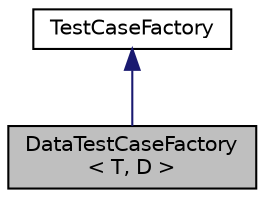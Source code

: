 digraph "DataTestCaseFactory&lt; T, D &gt;"
{
 // LATEX_PDF_SIZE
  edge [fontname="Helvetica",fontsize="10",labelfontname="Helvetica",labelfontsize="10"];
  node [fontname="Helvetica",fontsize="10",shape=record];
  Node1 [label="DataTestCaseFactory\l\< T, D \>",height=0.2,width=0.4,color="black", fillcolor="grey75", style="filled", fontcolor="black",tooltip="Implementation of a test case factory to create data test cases."];
  Node2 -> Node1 [dir="back",color="midnightblue",fontsize="10",style="solid",fontname="Helvetica"];
  Node2 [label="TestCaseFactory",height=0.2,width=0.4,color="black", fillcolor="white", style="filled",URL="$classarm__compute_1_1test_1_1framework_1_1_test_case_factory.xhtml",tooltip="Abstract factory class to create test cases."];
}
